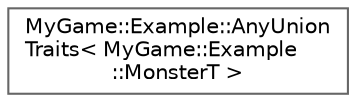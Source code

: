 digraph "Graphical Class Hierarchy"
{
 // LATEX_PDF_SIZE
  bgcolor="transparent";
  edge [fontname=Helvetica,fontsize=10,labelfontname=Helvetica,labelfontsize=10];
  node [fontname=Helvetica,fontsize=10,shape=box,height=0.2,width=0.4];
  rankdir="LR";
  Node0 [id="Node000000",label="MyGame::Example::AnyUnion\lTraits\< MyGame::Example\l::MonsterT \>",height=0.2,width=0.4,color="grey40", fillcolor="white", style="filled",URL="$structMyGame_1_1Example_1_1AnyUnionTraits_3_01MyGame_1_1Example_1_1MonsterT_01_4.html",tooltip=" "];
}
